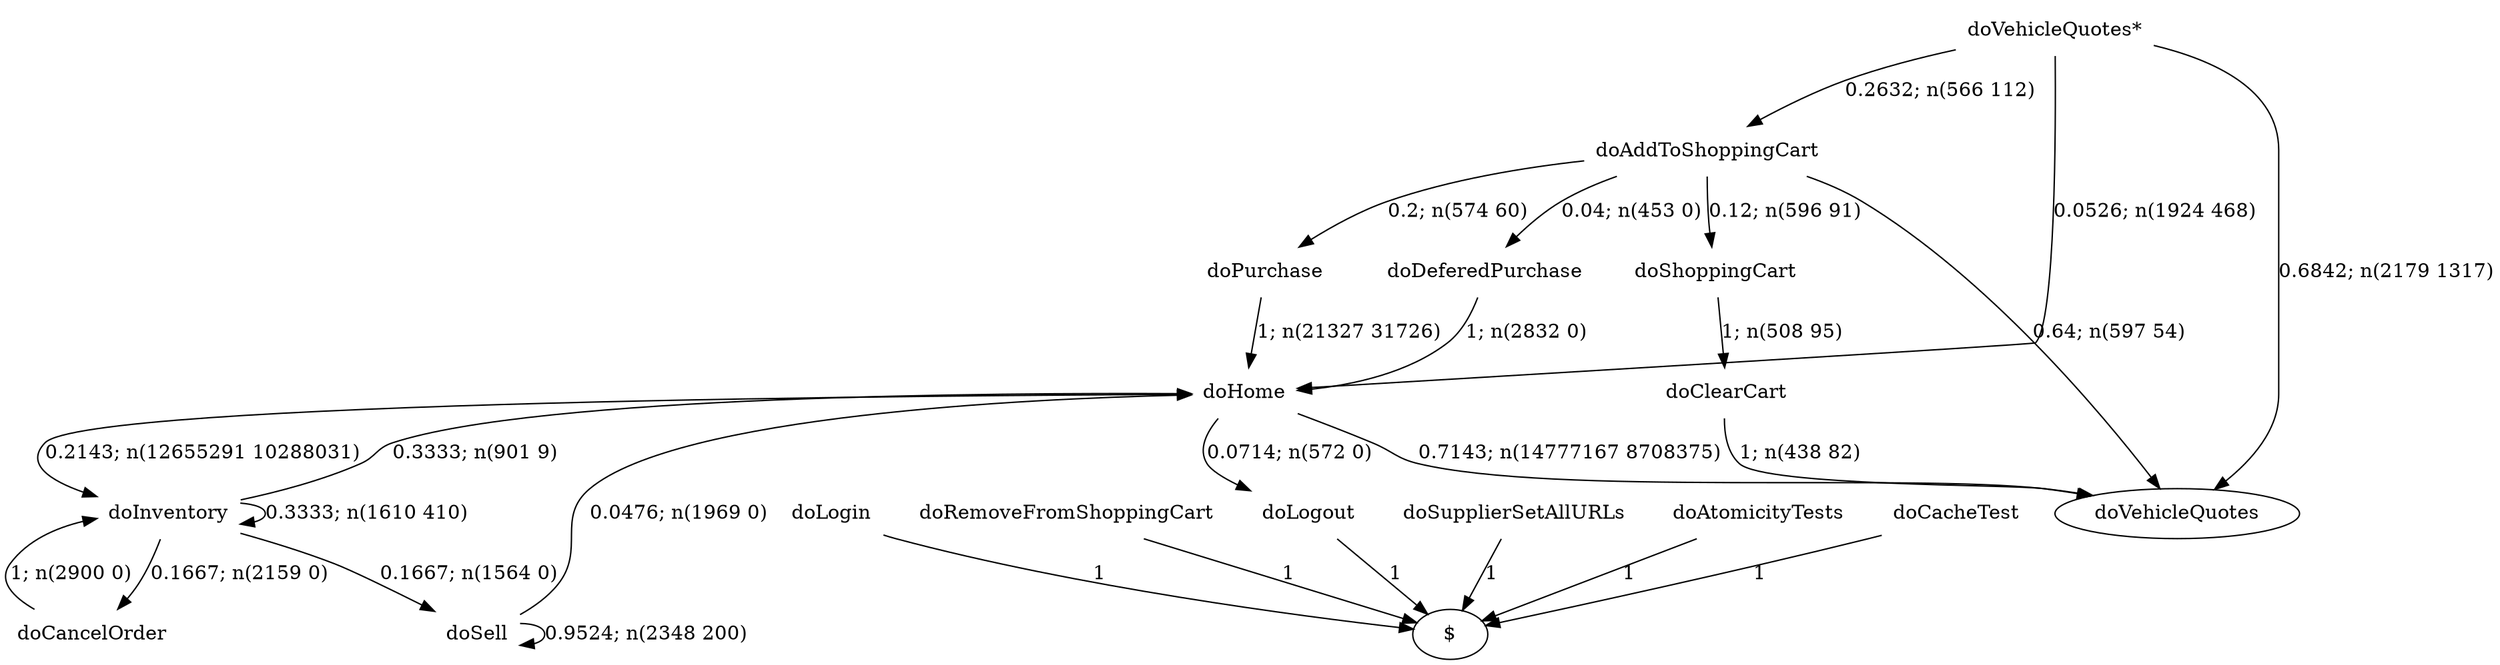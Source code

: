 digraph G {"doVehicleQuotes*" [label="doVehicleQuotes*",shape=none];"doSupplierSetAllURLs" [label="doSupplierSetAllURLs",shape=none];"doAtomicityTests" [label="doAtomicityTests",shape=none];"doCacheTest" [label="doCacheTest",shape=none];"doLogin" [label="doLogin",shape=none];"doAddToShoppingCart" [label="doAddToShoppingCart",shape=none];"doDeferedPurchase" [label="doDeferedPurchase",shape=none];"doHome" [label="doHome",shape=none];"doShoppingCart" [label="doShoppingCart",shape=none];"doClearCart" [label="doClearCart",shape=none];"doPurchase" [label="doPurchase",shape=none];"doInventory" [label="doInventory",shape=none];"doSell" [label="doSell",shape=none];"doLogout" [label="doLogout",shape=none];"doCancelOrder" [label="doCancelOrder",shape=none];"doRemoveFromShoppingCart" [label="doRemoveFromShoppingCart",shape=none];"doVehicleQuotes*"->"doVehicleQuotes" [style=solid,label="0.6842; n(2179 1317)"];"doVehicleQuotes*"->"doAddToShoppingCart" [style=solid,label="0.2632; n(566 112)"];"doVehicleQuotes*"->"doHome" [style=solid,label="0.0526; n(1924 468)"];"doSupplierSetAllURLs"->"$" [style=solid,label="1"];"doAtomicityTests"->"$" [style=solid,label="1"];"doCacheTest"->"$" [style=solid,label="1"];"doLogin"->"$" [style=solid,label="1"];"doAddToShoppingCart"->"doVehicleQuotes" [style=solid,label="0.64; n(597 54)"];"doAddToShoppingCart"->"doDeferedPurchase" [style=solid,label="0.04; n(453 0)"];"doAddToShoppingCart"->"doShoppingCart" [style=solid,label="0.12; n(596 91)"];"doAddToShoppingCart"->"doPurchase" [style=solid,label="0.2; n(574 60)"];"doDeferedPurchase"->"doHome" [style=solid,label="1; n(2832 0)"];"doHome"->"doVehicleQuotes" [style=solid,label="0.7143; n(14777167 8708375)"];"doHome"->"doInventory" [style=solid,label="0.2143; n(12655291 10288031)"];"doHome"->"doLogout" [style=solid,label="0.0714; n(572 0)"];"doShoppingCart"->"doClearCart" [style=solid,label="1; n(508 95)"];"doClearCart"->"doVehicleQuotes" [style=solid,label="1; n(438 82)"];"doPurchase"->"doHome" [style=solid,label="1; n(21327 31726)"];"doInventory"->"doHome" [style=solid,label="0.3333; n(901 9)"];"doInventory"->"doInventory" [style=solid,label="0.3333; n(1610 410)"];"doInventory"->"doSell" [style=solid,label="0.1667; n(1564 0)"];"doInventory"->"doCancelOrder" [style=solid,label="0.1667; n(2159 0)"];"doSell"->"doHome" [style=solid,label="0.0476; n(1969 0)"];"doSell"->"doSell" [style=solid,label="0.9524; n(2348 200)"];"doLogout"->"$" [style=solid,label="1"];"doCancelOrder"->"doInventory" [style=solid,label="1; n(2900 0)"];"doRemoveFromShoppingCart"->"$" [style=solid,label="1"];}